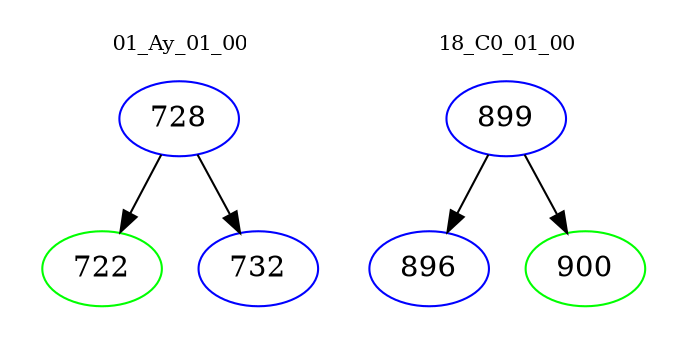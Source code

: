 digraph{
subgraph cluster_0 {
color = white
label = "01_Ay_01_00";
fontsize=10;
T0_728 [label="728", color="blue"]
T0_728 -> T0_722 [color="black"]
T0_722 [label="722", color="green"]
T0_728 -> T0_732 [color="black"]
T0_732 [label="732", color="blue"]
}
subgraph cluster_1 {
color = white
label = "18_C0_01_00";
fontsize=10;
T1_899 [label="899", color="blue"]
T1_899 -> T1_896 [color="black"]
T1_896 [label="896", color="blue"]
T1_899 -> T1_900 [color="black"]
T1_900 [label="900", color="green"]
}
}
